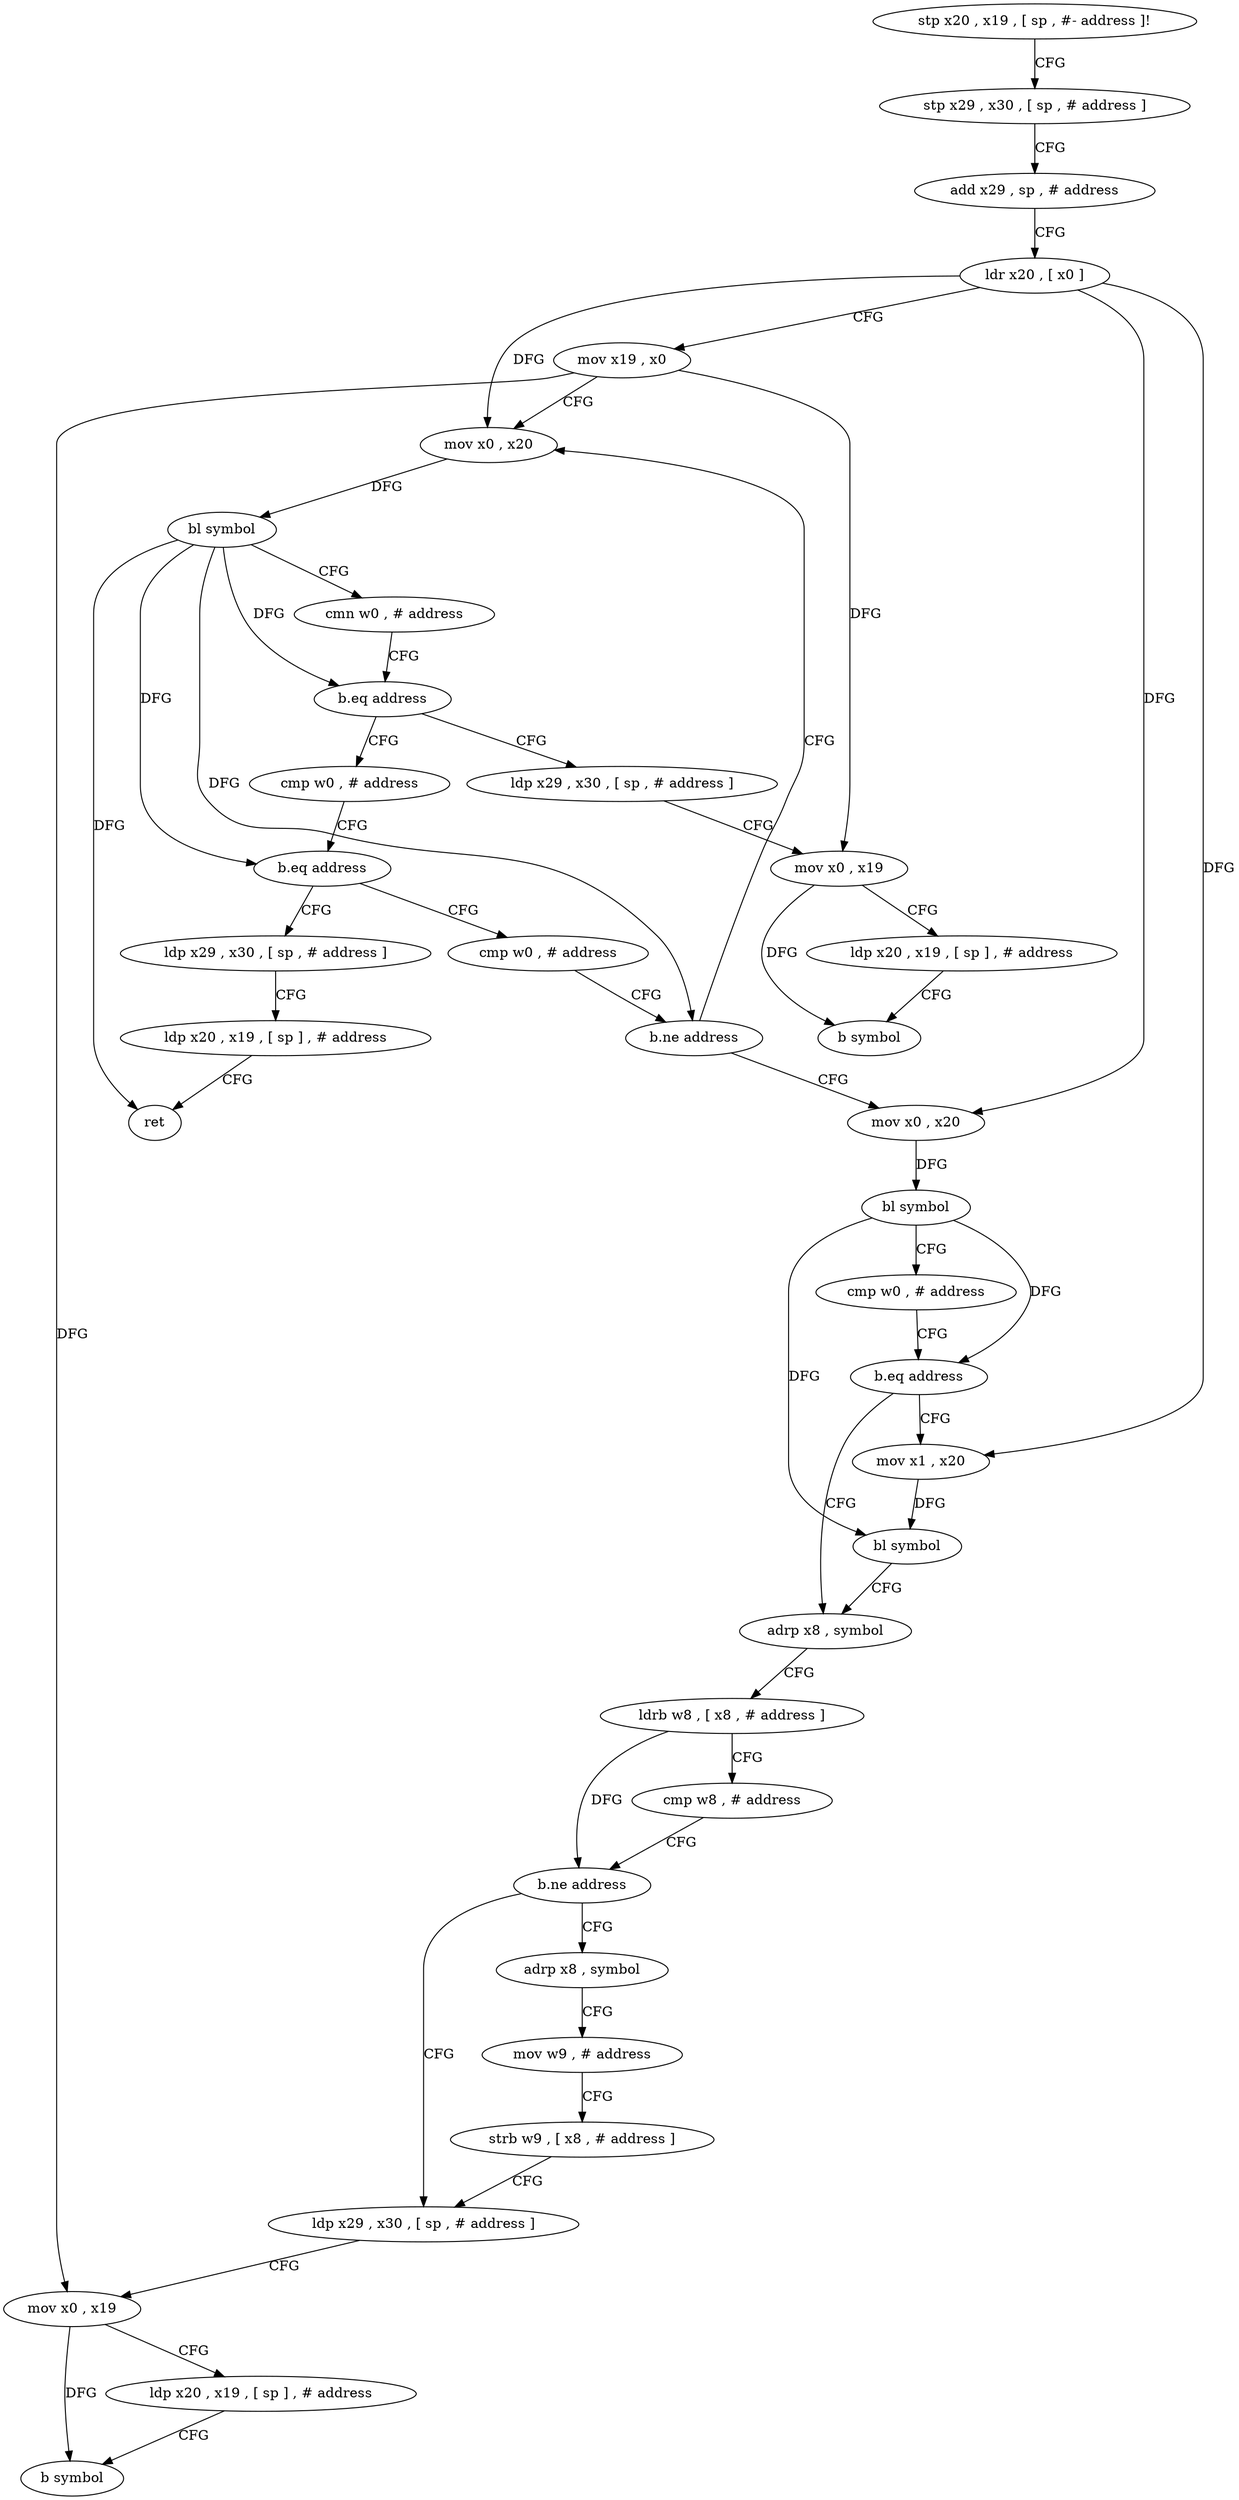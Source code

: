 digraph "func" {
"4214300" [label = "stp x20 , x19 , [ sp , #- address ]!" ]
"4214304" [label = "stp x29 , x30 , [ sp , # address ]" ]
"4214308" [label = "add x29 , sp , # address" ]
"4214312" [label = "ldr x20 , [ x0 ]" ]
"4214316" [label = "mov x19 , x0" ]
"4214320" [label = "mov x0 , x20" ]
"4214420" [label = "ldp x29 , x30 , [ sp , # address ]" ]
"4214424" [label = "mov x0 , x19" ]
"4214428" [label = "ldp x20 , x19 , [ sp ] , # address" ]
"4214432" [label = "b symbol" ]
"4214336" [label = "cmp w0 , # address" ]
"4214340" [label = "b.eq address" ]
"4214436" [label = "ldp x29 , x30 , [ sp , # address ]" ]
"4214344" [label = "cmp w0 , # address" ]
"4214440" [label = "ldp x20 , x19 , [ sp ] , # address" ]
"4214444" [label = "ret" ]
"4214348" [label = "b.ne address" ]
"4214352" [label = "mov x0 , x20" ]
"4214324" [label = "bl symbol" ]
"4214328" [label = "cmn w0 , # address" ]
"4214332" [label = "b.eq address" ]
"4214356" [label = "bl symbol" ]
"4214360" [label = "cmp w0 , # address" ]
"4214364" [label = "b.eq address" ]
"4214376" [label = "adrp x8 , symbol" ]
"4214368" [label = "mov x1 , x20" ]
"4214380" [label = "ldrb w8 , [ x8 , # address ]" ]
"4214384" [label = "cmp w8 , # address" ]
"4214388" [label = "b.ne address" ]
"4214404" [label = "ldp x29 , x30 , [ sp , # address ]" ]
"4214392" [label = "adrp x8 , symbol" ]
"4214372" [label = "bl symbol" ]
"4214408" [label = "mov x0 , x19" ]
"4214412" [label = "ldp x20 , x19 , [ sp ] , # address" ]
"4214416" [label = "b symbol" ]
"4214396" [label = "mov w9 , # address" ]
"4214400" [label = "strb w9 , [ x8 , # address ]" ]
"4214300" -> "4214304" [ label = "CFG" ]
"4214304" -> "4214308" [ label = "CFG" ]
"4214308" -> "4214312" [ label = "CFG" ]
"4214312" -> "4214316" [ label = "CFG" ]
"4214312" -> "4214320" [ label = "DFG" ]
"4214312" -> "4214352" [ label = "DFG" ]
"4214312" -> "4214368" [ label = "DFG" ]
"4214316" -> "4214320" [ label = "CFG" ]
"4214316" -> "4214424" [ label = "DFG" ]
"4214316" -> "4214408" [ label = "DFG" ]
"4214320" -> "4214324" [ label = "DFG" ]
"4214420" -> "4214424" [ label = "CFG" ]
"4214424" -> "4214428" [ label = "CFG" ]
"4214424" -> "4214432" [ label = "DFG" ]
"4214428" -> "4214432" [ label = "CFG" ]
"4214336" -> "4214340" [ label = "CFG" ]
"4214340" -> "4214436" [ label = "CFG" ]
"4214340" -> "4214344" [ label = "CFG" ]
"4214436" -> "4214440" [ label = "CFG" ]
"4214344" -> "4214348" [ label = "CFG" ]
"4214440" -> "4214444" [ label = "CFG" ]
"4214348" -> "4214320" [ label = "CFG" ]
"4214348" -> "4214352" [ label = "CFG" ]
"4214352" -> "4214356" [ label = "DFG" ]
"4214324" -> "4214328" [ label = "CFG" ]
"4214324" -> "4214332" [ label = "DFG" ]
"4214324" -> "4214340" [ label = "DFG" ]
"4214324" -> "4214444" [ label = "DFG" ]
"4214324" -> "4214348" [ label = "DFG" ]
"4214328" -> "4214332" [ label = "CFG" ]
"4214332" -> "4214420" [ label = "CFG" ]
"4214332" -> "4214336" [ label = "CFG" ]
"4214356" -> "4214360" [ label = "CFG" ]
"4214356" -> "4214364" [ label = "DFG" ]
"4214356" -> "4214372" [ label = "DFG" ]
"4214360" -> "4214364" [ label = "CFG" ]
"4214364" -> "4214376" [ label = "CFG" ]
"4214364" -> "4214368" [ label = "CFG" ]
"4214376" -> "4214380" [ label = "CFG" ]
"4214368" -> "4214372" [ label = "DFG" ]
"4214380" -> "4214384" [ label = "CFG" ]
"4214380" -> "4214388" [ label = "DFG" ]
"4214384" -> "4214388" [ label = "CFG" ]
"4214388" -> "4214404" [ label = "CFG" ]
"4214388" -> "4214392" [ label = "CFG" ]
"4214404" -> "4214408" [ label = "CFG" ]
"4214392" -> "4214396" [ label = "CFG" ]
"4214372" -> "4214376" [ label = "CFG" ]
"4214408" -> "4214412" [ label = "CFG" ]
"4214408" -> "4214416" [ label = "DFG" ]
"4214412" -> "4214416" [ label = "CFG" ]
"4214396" -> "4214400" [ label = "CFG" ]
"4214400" -> "4214404" [ label = "CFG" ]
}
